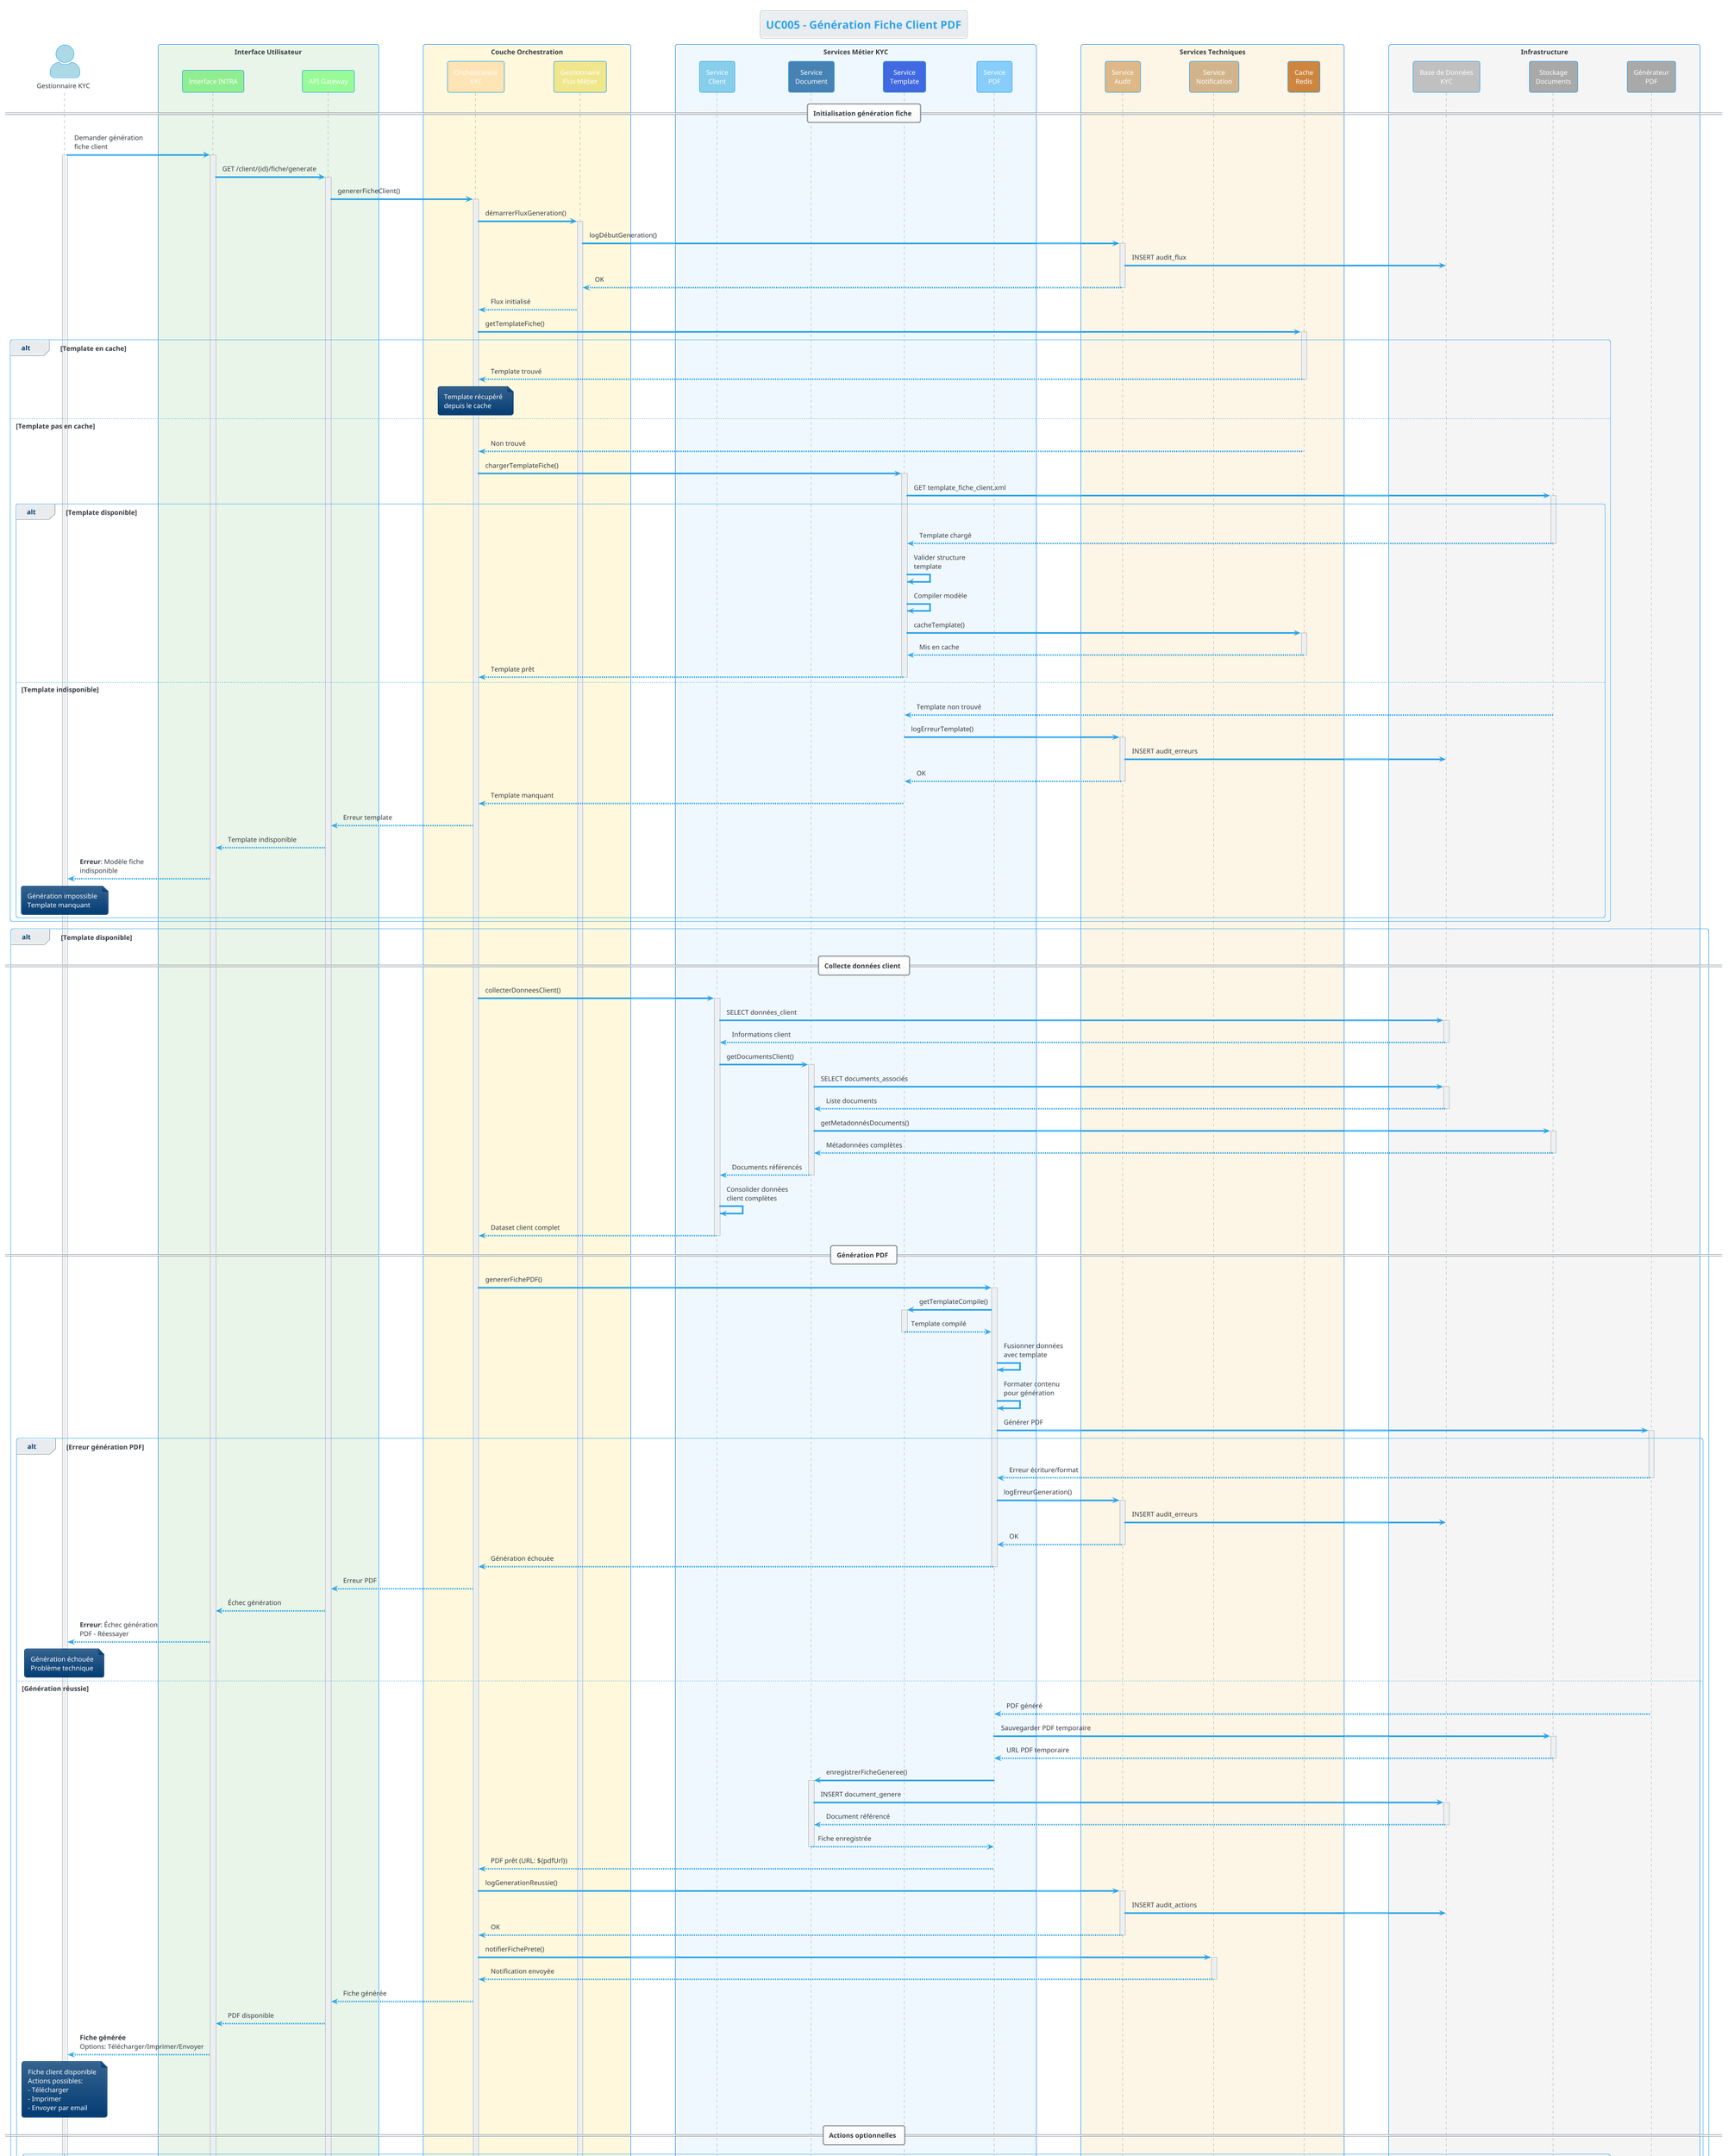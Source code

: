 @startuml UC005
!theme cerulean

title UC005 - Génération Fiche Client PDF
skinparam actorStyle awesome
skinparam sequenceBoxBorderColor #1E88E5
skinparam participantBackgroundColor #E3F2FD
skinparam lifeline {
    BackgroundColor #BBDEFB
}

' Acteurs externes
actor "Gestionnaire KYC" as Gestionnaire #LightBlue

' Couche présentation
box "Interface Utilisateur" #E8F5E8
    participant "Interface INTRA" as WebUI #90EE90
    participant "API Gateway" as Gateway #98FB98
end box

' Couche orchestration
box "Couche Orchestration" #FFF8DC
    participant "Orchestrateur\nKYC" as Orchestrator #FFE4B5
    participant "Gestionnaire\nFlux Métier" as FluxManager #F0E68C
end box

' Services métier
box "Services Métier KYC" #F0F8FF
    participant "Service\nClient" as ClientService #87CEEB
    participant "Service\nDocument" as DocumentService #4682B4
    participant "Service\nTemplate" as TemplateService #4169E1
    participant "Service\nPDF" as PDFService #87CEFA
end box

' Services techniques
box "Services Techniques" #FDF5E6
    participant "Service\nAudit" as AuditService #DEB887
    participant "Service\nNotification" as NotificationService #D2B48C
    participant "Cache\nRedis" as CacheService #CD853F
end box

' Infrastructure
box "Infrastructure" #F5F5F5
    participant "Base de Données\nKYC" as DB #C0C0C0
    participant "Stockage\nDocuments" as Storage #A9A9A9
    participant "Générateur\nPDF" as PDFEngine #A9A9A9
end box

== Initialisation génération fiche ==

Gestionnaire -> WebUI : Demander génération\nfiche client
activate Gestionnaire
activate WebUI

WebUI -> Gateway : GET /client/{id}/fiche/generate
activate Gateway

Gateway -> Orchestrator : genererFicheClient()
activate Orchestrator

Orchestrator -> FluxManager : démarrerFluxGeneration()
activate FluxManager

FluxManager -> AuditService : logDébutGeneration()
activate AuditService
AuditService -> DB : INSERT audit_flux
AuditService --> FluxManager : OK
deactivate AuditService

FluxManager --> Orchestrator : Flux initialisé

' Vérification cache template
Orchestrator -> CacheService : getTemplateFiche()
activate CacheService

alt Template en cache
    CacheService --> Orchestrator : Template trouvé
    deactivate CacheService
    note over Orchestrator : Template récupéré\ndepuis le cache
    
else Template pas en cache
    CacheService --> Orchestrator : Non trouvé
    deactivate CacheService
    
    ' Récupération template depuis service
    Orchestrator -> TemplateService : chargerTemplateFiche()
    activate TemplateService
    
    TemplateService -> Storage : GET template_fiche_client.xml
    activate Storage
    
    alt Template disponible
        Storage --> TemplateService : Template chargé
        deactivate Storage
        
        TemplateService -> TemplateService : Valider structure\ntemplate
        TemplateService -> TemplateService : Compiler modèle
        
        TemplateService -> CacheService : cacheTemplate()
        activate CacheService
        CacheService --> TemplateService : Mis en cache
        deactivate CacheService
        
        TemplateService --> Orchestrator : Template prêt
        deactivate TemplateService
        
    else Template indisponible
        Storage --> TemplateService : Template non trouvé
        deactivate Storage
        
        TemplateService -> AuditService : logErreurTemplate()
        activate AuditService
        AuditService -> DB : INSERT audit_erreurs
        AuditService --> TemplateService : OK
        deactivate AuditService
        
        TemplateService --> Orchestrator : Template manquant
        deactivate TemplateService
        
        Orchestrator --> Gateway : Erreur template
        Gateway --> WebUI : Template indisponible
        WebUI --> Gestionnaire : **Erreur**: Modèle fiche\nindisponible
        
        note over Gestionnaire : Génération impossible\nTemplate manquant
    end
end

alt Template disponible
    == Collecte données client ==
    
    Orchestrator -> ClientService : collecterDonneesClient()
    activate ClientService
    
    ClientService -> DB : SELECT données_client
    activate DB
    DB --> ClientService : Informations client
    deactivate DB
    
    ClientService -> DocumentService : getDocumentsClient()
    activate DocumentService
    
    DocumentService -> DB : SELECT documents_associés
    activate DB
    DB --> DocumentService : Liste documents
    deactivate DB
    
    DocumentService -> Storage : getMetadonnésDocuments()
    activate Storage
    Storage --> DocumentService : Métadonnées complètes
    deactivate Storage
    
    DocumentService --> ClientService : Documents référencés
    deactivate DocumentService
    
    ClientService -> ClientService : Consolider données\nclient complètes
    ClientService --> Orchestrator : Dataset client complet
    deactivate ClientService
    
    == Génération PDF ==
    
    Orchestrator -> PDFService : genererFichePDF()
    activate PDFService
    
    PDFService -> TemplateService : getTemplateCompile()
    activate TemplateService
    TemplateService --> PDFService : Template compilé
    deactivate TemplateService
    
    PDFService -> PDFService : Fusionner données\navec template
    PDFService -> PDFService : Formater contenu\npour génération
    
    PDFService -> PDFEngine : Générer PDF
    activate PDFEngine
    
    alt Erreur génération PDF
        PDFEngine --> PDFService : Erreur écriture/format
        deactivate PDFEngine
        
        PDFService -> AuditService : logErreurGeneration()
        activate AuditService
        AuditService -> DB : INSERT audit_erreurs
        AuditService --> PDFService : OK
        deactivate AuditService
        
        PDFService --> Orchestrator : Génération échouée
        deactivate PDFService
        
        Orchestrator --> Gateway : Erreur PDF
        Gateway --> WebUI : Échec génération
        WebUI --> Gestionnaire : **Erreur**: Échec génération\nPDF - Réessayer
        
        note over Gestionnaire : Génération échouée\nProblème technique
        
    else Génération réussie
        PDFEngine --> PDFService : PDF généré
        deactivate PDFEngine
        
        PDFService -> Storage : Sauvegarder PDF temporaire
        activate Storage
        Storage --> PDFService : URL PDF temporaire
        deactivate Storage
        
        PDFService -> DocumentService : enregistrerFicheGeneree()
        activate DocumentService
        
        DocumentService -> DB : INSERT document_genere
        activate DB
        DB --> DocumentService : Document référencé
        deactivate DB
        
        DocumentService --> PDFService : Fiche enregistrée
        deactivate DocumentService
        
        PDFService --> Orchestrator : PDF prêt (URL: ${pdfUrl})
        deactivate PDFService
        
        ' Audit et notification
        Orchestrator -> AuditService : logGenerationReussie()
        activate AuditService
        AuditService -> DB : INSERT audit_actions
        AuditService --> Orchestrator : OK
        deactivate AuditService
        
        Orchestrator -> NotificationService : notifierFichePrete()
        activate NotificationService
        NotificationService --> Orchestrator : Notification envoyée
        deactivate NotificationService
        
        Orchestrator --> Gateway : Fiche générée
        Gateway --> WebUI : PDF disponible
        WebUI --> Gestionnaire : **Fiche générée**\nOptions: Télécharger/Imprimer/Envoyer
        
        note over Gestionnaire : Fiche client disponible\nActions possibles:\n- Télécharger\n- Imprimer\n- Envoyer par email
        
        == Actions optionnelles ==
        
        opt Gestionnaire choisit une action
            alt Téléchargement
                Gestionnaire -> WebUI : Télécharger PDF
                WebUI -> Gateway : GET /fiche/{id}/download
                Gateway -> Storage : Récupérer PDF
                activate Storage
                Storage --> Gateway : Flux PDF
                deactivate Storage
                Gateway --> WebUI : PDF téléchargé
                WebUI --> Gestionnaire : **Fichier téléchargé**
                
            else Impression
                Gestionnaire -> WebUI : Imprimer PDF
                WebUI -> Gateway : POST /fiche/{id}/print
                Gateway -> PDFService : lancerImpression()
                activate PDFService
                PDFService --> Gateway : Impression lancée
                deactivate PDFService
                Gateway --> WebUI : Impression en cours
                WebUI --> Gestionnaire : **Impression lancée**
                
            else Envoi email
                Gestionnaire -> WebUI : Envoyer par email
                WebUI -> Gateway : POST /fiche/{id}/send
                Gateway -> NotificationService : envoyerFicheEmail()
                activate NotificationService
                NotificationService --> Gateway : Email envoyé
                deactivate NotificationService
                Gateway --> WebUI : Email expédié
                WebUI --> Gestionnaire : **Email envoyé**
            end
        end
    end
end

== Finalisation ==

Orchestrator -> FluxManager : terminerFluxGeneration()
FluxManager -> AuditService : logFinFlux()
activate AuditService
AuditService -> DB : UPDATE audit_flux
AuditService --> FluxManager : OK
deactivate AuditService

FluxManager --> Orchestrator : Flux terminé
deactivate FluxManager
deactivate Orchestrator

deactivate Gateway
deactivate WebUI
deactivate Gestionnaire

note over Storage : Fiches PDF générées\net archivées pour\ntraçabilité et conformité

@enduml
